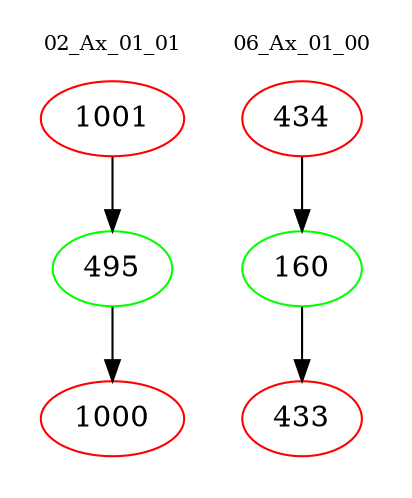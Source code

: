 digraph{
subgraph cluster_0 {
color = white
label = "02_Ax_01_01";
fontsize=10;
T0_1001 [label="1001", color="red"]
T0_1001 -> T0_495 [color="black"]
T0_495 [label="495", color="green"]
T0_495 -> T0_1000 [color="black"]
T0_1000 [label="1000", color="red"]
}
subgraph cluster_1 {
color = white
label = "06_Ax_01_00";
fontsize=10;
T1_434 [label="434", color="red"]
T1_434 -> T1_160 [color="black"]
T1_160 [label="160", color="green"]
T1_160 -> T1_433 [color="black"]
T1_433 [label="433", color="red"]
}
}
